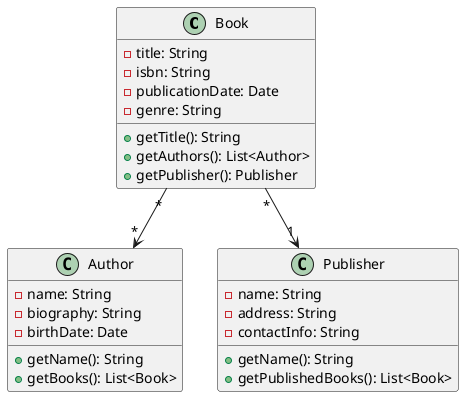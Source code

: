 @startuml
class Book {
    - title: String
    - isbn: String
    - publicationDate: Date
    - genre: String
    + getTitle(): String
    + getAuthors(): List<Author>
    + getPublisher(): Publisher
}

class Author {
    - name: String
    - biography: String
    - birthDate: Date
    + getName(): String
    + getBooks(): List<Book>
}

class Publisher {
    - name: String
    - address: String
    - contactInfo: String
    + getName(): String
    + getPublishedBooks(): List<Book>
}

Book "*" --> "*" Author
Book "*" --> "1" Publisher
@enduml